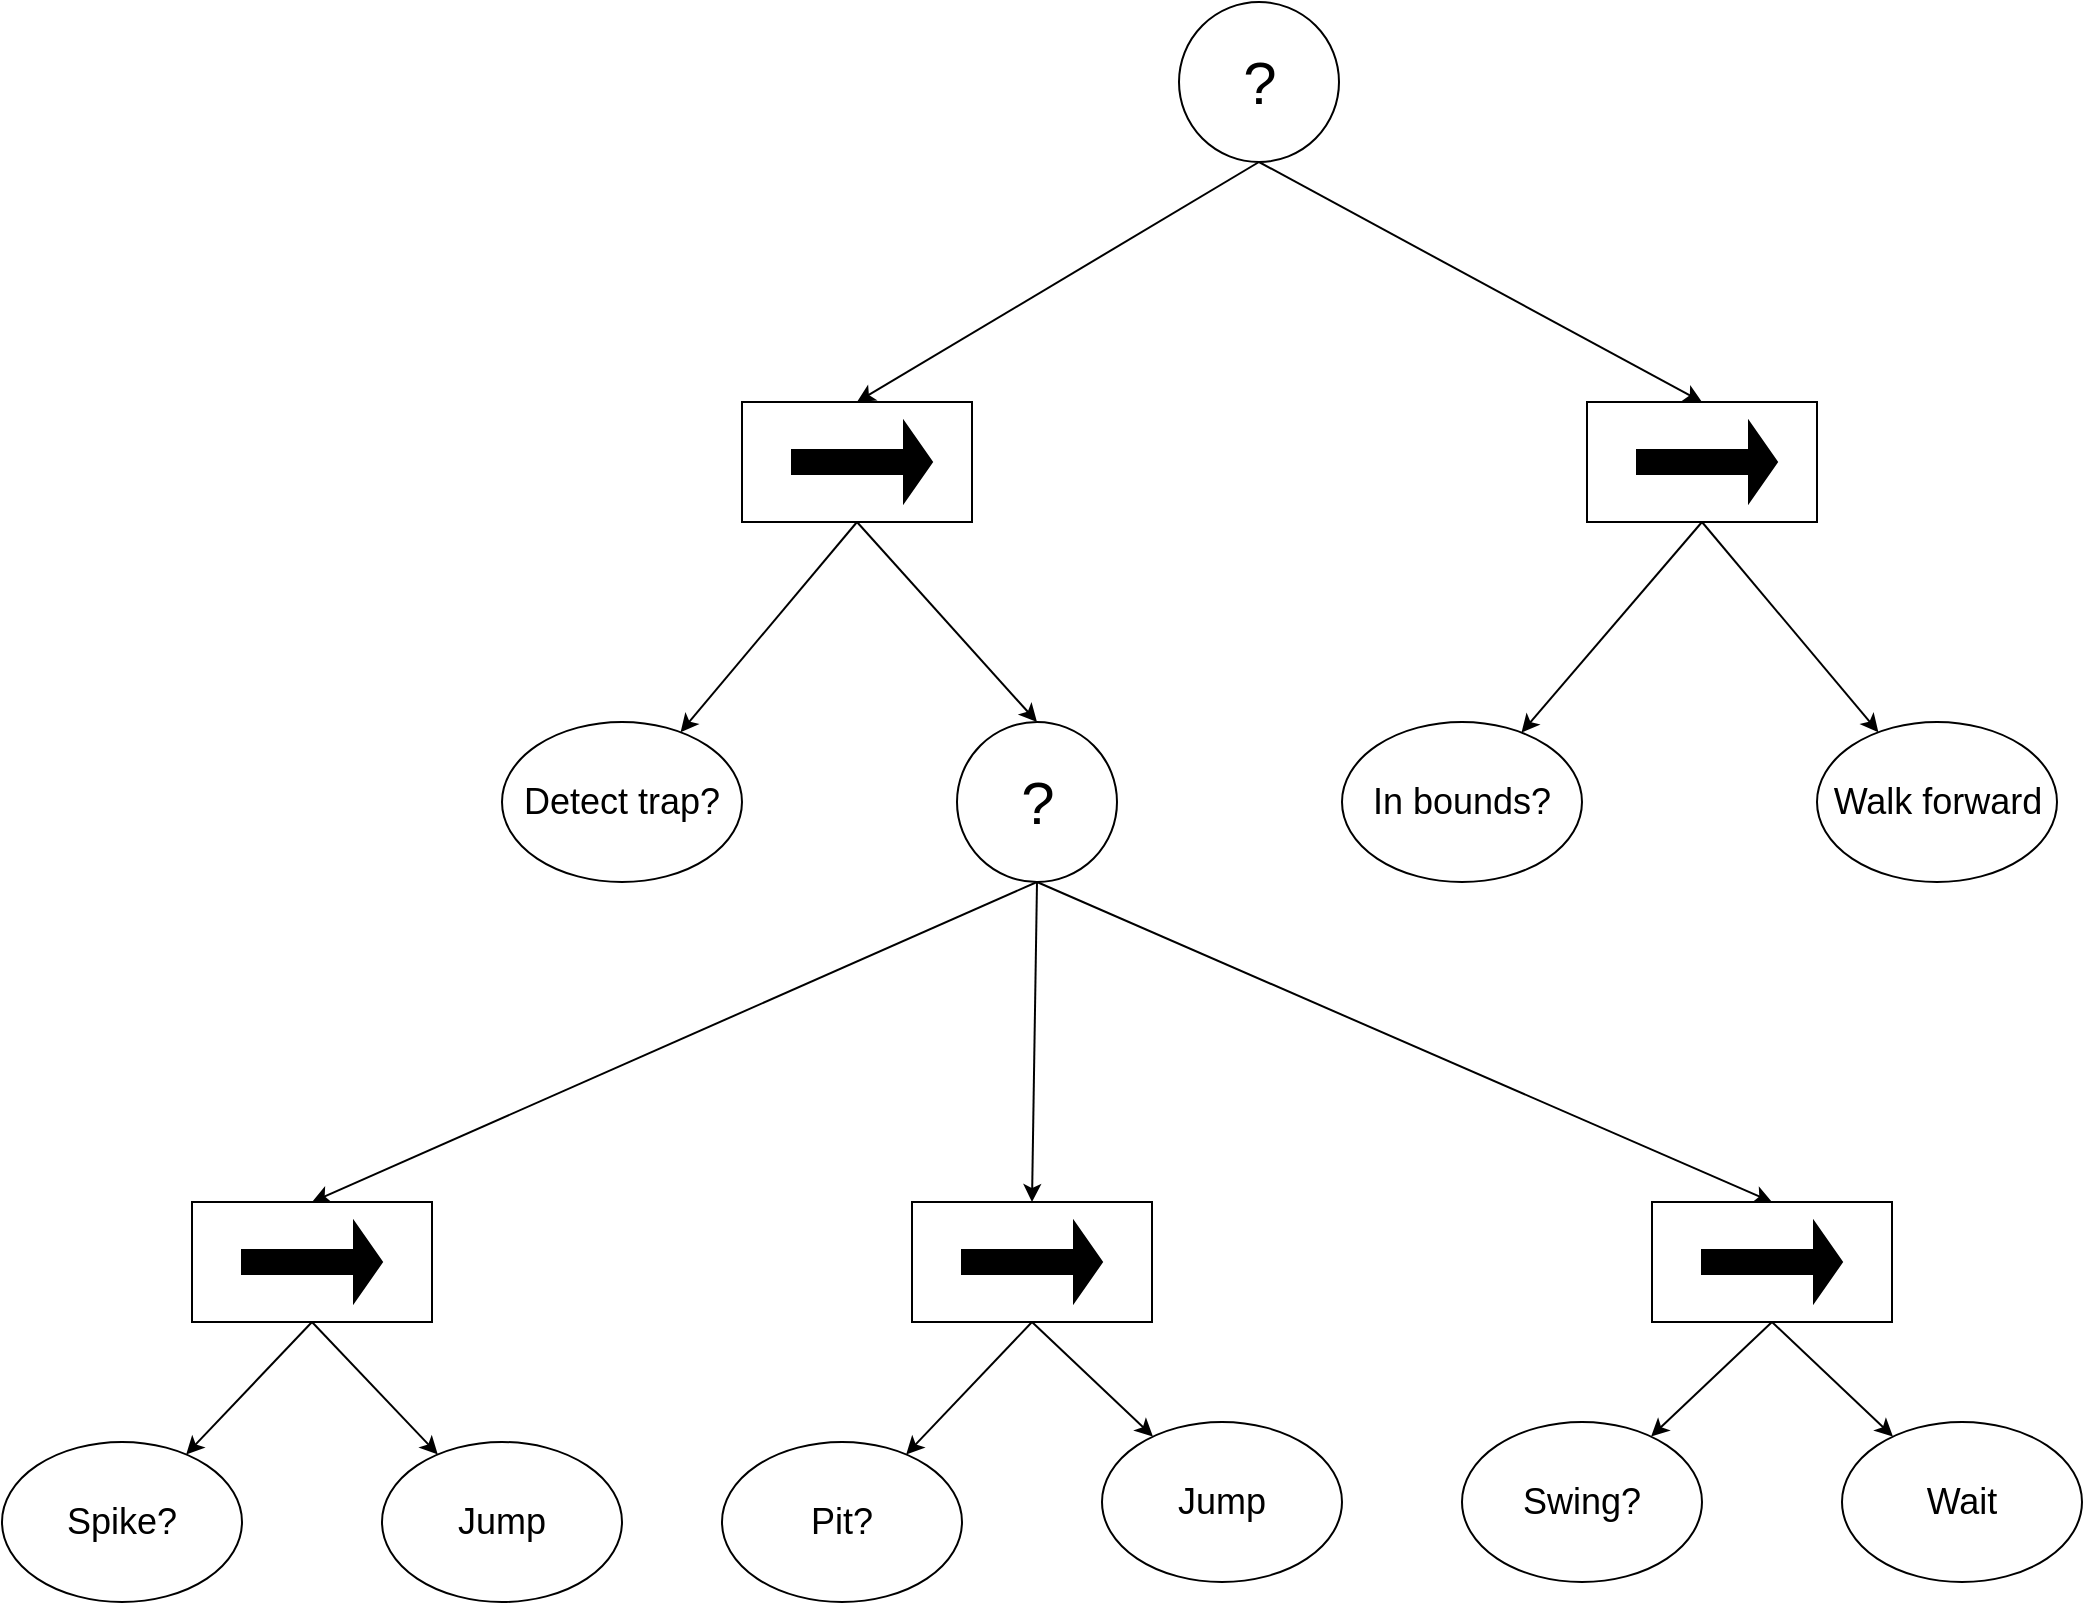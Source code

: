 <mxfile version="10.6.7" type="device"><diagram id="FVwGmClljAUE8mpwBnvo" name="Page-1"><mxGraphModel dx="2950" dy="1630" grid="1" gridSize="10" guides="1" tooltips="1" connect="1" arrows="1" fold="1" page="1" pageScale="1" pageWidth="850" pageHeight="1100" math="0" shadow="0"><root><mxCell id="0"/><mxCell id="1" parent="0"/><mxCell id="9fhILgw3SGDwGnI25JLG-1" style="rounded=0;orthogonalLoop=1;jettySize=auto;html=1;exitX=0.5;exitY=1;exitDx=0;exitDy=0;entryX=0.5;entryY=0;entryDx=0;entryDy=0;" parent="1" source="9fhILgw3SGDwGnI25JLG-11" target="9fhILgw3SGDwGnI25JLG-8" edge="1"><mxGeometry relative="1" as="geometry"><mxPoint x="460" y="890" as="sourcePoint"/></mxGeometry></mxCell><mxCell id="9fhILgw3SGDwGnI25JLG-2" style="edgeStyle=none;rounded=0;orthogonalLoop=1;jettySize=auto;html=1;exitX=0.5;exitY=1;exitDx=0;exitDy=0;" parent="1" source="9fhILgw3SGDwGnI25JLG-11" target="9fhILgw3SGDwGnI25JLG-26" edge="1"><mxGeometry relative="1" as="geometry"><mxPoint x="460" y="890" as="sourcePoint"/></mxGeometry></mxCell><mxCell id="9fhILgw3SGDwGnI25JLG-5" style="edgeStyle=none;rounded=0;orthogonalLoop=1;jettySize=auto;html=1;exitX=0.5;exitY=1;exitDx=0;exitDy=0;entryX=0.5;entryY=0;entryDx=0;entryDy=0;" parent="1" source="9fhILgw3SGDwGnI25JLG-8" target="9fhILgw3SGDwGnI25JLG-15" edge="1"><mxGeometry relative="1" as="geometry"/></mxCell><mxCell id="9fhILgw3SGDwGnI25JLG-6" style="edgeStyle=none;rounded=0;orthogonalLoop=1;jettySize=auto;html=1;exitX=0.5;exitY=1;exitDx=0;exitDy=0;entryX=0.5;entryY=0;entryDx=0;entryDy=0;" parent="1" source="9fhILgw3SGDwGnI25JLG-8" target="9fhILgw3SGDwGnI25JLG-19" edge="1"><mxGeometry relative="1" as="geometry"/></mxCell><mxCell id="9fhILgw3SGDwGnI25JLG-7" style="edgeStyle=none;rounded=0;orthogonalLoop=1;jettySize=auto;html=1;exitX=0.5;exitY=1;exitDx=0;exitDy=0;entryX=0.5;entryY=0;entryDx=0;entryDy=0;" parent="1" source="9fhILgw3SGDwGnI25JLG-8" target="9fhILgw3SGDwGnI25JLG-23" edge="1"><mxGeometry relative="1" as="geometry"/></mxCell><mxCell id="9fhILgw3SGDwGnI25JLG-8" value="&lt;font style=&quot;font-size: 30px&quot;&gt;?&lt;/font&gt;" style="ellipse;whiteSpace=wrap;html=1;aspect=fixed;fillColor=#FFFFFF;" parent="1" vertex="1"><mxGeometry x="517.5" y="960" width="80" height="80" as="geometry"/></mxCell><mxCell id="9fhILgw3SGDwGnI25JLG-10" style="edgeStyle=none;rounded=0;orthogonalLoop=1;jettySize=auto;html=1;exitX=0.5;exitY=1;exitDx=0;exitDy=0;" parent="1" source="0IDcJETcl703LplqBCXo-6" target="9fhILgw3SGDwGnI25JLG-25" edge="1"><mxGeometry relative="1" as="geometry"><mxPoint x="906.429" y="870.429" as="sourcePoint"/></mxGeometry></mxCell><mxCell id="9fhILgw3SGDwGnI25JLG-11" value="" style="rounded=0;whiteSpace=wrap;html=1;" parent="1" vertex="1"><mxGeometry x="410" y="800" width="115" height="60" as="geometry"/></mxCell><mxCell id="9fhILgw3SGDwGnI25JLG-12" value="" style="shape=singleArrow;whiteSpace=wrap;html=1;fillColor=#00000;" parent="1" vertex="1"><mxGeometry x="435" y="810" width="70" height="40" as="geometry"/></mxCell><mxCell id="9fhILgw3SGDwGnI25JLG-13" style="edgeStyle=none;rounded=0;orthogonalLoop=1;jettySize=auto;html=1;exitX=0.5;exitY=1;exitDx=0;exitDy=0;" parent="1" source="9fhILgw3SGDwGnI25JLG-15" target="9fhILgw3SGDwGnI25JLG-28" edge="1"><mxGeometry relative="1" as="geometry"/></mxCell><mxCell id="9fhILgw3SGDwGnI25JLG-14" style="edgeStyle=none;rounded=0;orthogonalLoop=1;jettySize=auto;html=1;exitX=0.5;exitY=1;exitDx=0;exitDy=0;" parent="1" source="9fhILgw3SGDwGnI25JLG-15" target="9fhILgw3SGDwGnI25JLG-29" edge="1"><mxGeometry relative="1" as="geometry"/></mxCell><mxCell id="9fhILgw3SGDwGnI25JLG-15" value="" style="rounded=0;whiteSpace=wrap;html=1;" parent="1" vertex="1"><mxGeometry x="495" y="1200" width="120" height="60" as="geometry"/></mxCell><mxCell id="9fhILgw3SGDwGnI25JLG-16" value="" style="shape=singleArrow;whiteSpace=wrap;html=1;fillColor=#00000;" parent="1" vertex="1"><mxGeometry x="520" y="1210" width="70" height="40" as="geometry"/></mxCell><mxCell id="9fhILgw3SGDwGnI25JLG-17" style="edgeStyle=none;rounded=0;orthogonalLoop=1;jettySize=auto;html=1;exitX=0.5;exitY=1;exitDx=0;exitDy=0;" parent="1" source="9fhILgw3SGDwGnI25JLG-19" target="9fhILgw3SGDwGnI25JLG-32" edge="1"><mxGeometry relative="1" as="geometry"/></mxCell><mxCell id="9fhILgw3SGDwGnI25JLG-18" style="edgeStyle=none;rounded=0;orthogonalLoop=1;jettySize=auto;html=1;exitX=0.5;exitY=1;exitDx=0;exitDy=0;" parent="1" source="9fhILgw3SGDwGnI25JLG-19" target="9fhILgw3SGDwGnI25JLG-27" edge="1"><mxGeometry relative="1" as="geometry"/></mxCell><mxCell id="9fhILgw3SGDwGnI25JLG-19" value="" style="rounded=0;whiteSpace=wrap;html=1;" parent="1" vertex="1"><mxGeometry x="135" y="1200" width="120" height="60" as="geometry"/></mxCell><mxCell id="9fhILgw3SGDwGnI25JLG-20" value="" style="shape=singleArrow;whiteSpace=wrap;html=1;fillColor=#00000;" parent="1" vertex="1"><mxGeometry x="160" y="1210" width="70" height="40" as="geometry"/></mxCell><mxCell id="9fhILgw3SGDwGnI25JLG-21" style="edgeStyle=none;rounded=0;orthogonalLoop=1;jettySize=auto;html=1;exitX=0.5;exitY=1;exitDx=0;exitDy=0;" parent="1" source="9fhILgw3SGDwGnI25JLG-23" target="9fhILgw3SGDwGnI25JLG-31" edge="1"><mxGeometry relative="1" as="geometry"/></mxCell><mxCell id="9fhILgw3SGDwGnI25JLG-22" style="edgeStyle=none;rounded=0;orthogonalLoop=1;jettySize=auto;html=1;exitX=0.5;exitY=1;exitDx=0;exitDy=0;" parent="1" source="9fhILgw3SGDwGnI25JLG-23" target="9fhILgw3SGDwGnI25JLG-30" edge="1"><mxGeometry relative="1" as="geometry"/></mxCell><mxCell id="9fhILgw3SGDwGnI25JLG-23" value="" style="rounded=0;whiteSpace=wrap;html=1;" parent="1" vertex="1"><mxGeometry x="865" y="1200" width="120" height="60" as="geometry"/></mxCell><mxCell id="9fhILgw3SGDwGnI25JLG-24" value="" style="shape=singleArrow;whiteSpace=wrap;html=1;fillColor=#00000;" parent="1" vertex="1"><mxGeometry x="890" y="1210" width="70" height="40" as="geometry"/></mxCell><mxCell id="9fhILgw3SGDwGnI25JLG-25" value="&lt;font style=&quot;font-size: 18px&quot;&gt;Walk forward&lt;br&gt;&lt;/font&gt;" style="ellipse;whiteSpace=wrap;html=1;fillColor=#FFFFFF;" parent="1" vertex="1"><mxGeometry x="947.5" y="960" width="120" height="80" as="geometry"/></mxCell><mxCell id="9fhILgw3SGDwGnI25JLG-26" value="&lt;font style=&quot;font-size: 18px&quot;&gt;Detect trap?&lt;/font&gt;" style="ellipse;whiteSpace=wrap;html=1;fillColor=#FFFFFF;" parent="1" vertex="1"><mxGeometry x="290" y="960" width="120" height="80" as="geometry"/></mxCell><mxCell id="9fhILgw3SGDwGnI25JLG-27" value="&lt;font style=&quot;font-size: 18px&quot;&gt;Jump&lt;/font&gt;" style="ellipse;whiteSpace=wrap;html=1;fillColor=#FFFFFF;" parent="1" vertex="1"><mxGeometry x="230" y="1320" width="120" height="80" as="geometry"/></mxCell><mxCell id="9fhILgw3SGDwGnI25JLG-28" value="&lt;font style=&quot;font-size: 18px&quot;&gt;Pit?&lt;/font&gt;" style="ellipse;whiteSpace=wrap;html=1;fillColor=#FFFFFF;" parent="1" vertex="1"><mxGeometry x="400" y="1320" width="120" height="80" as="geometry"/></mxCell><mxCell id="9fhILgw3SGDwGnI25JLG-29" value="&lt;font style=&quot;font-size: 18px&quot;&gt;Jump&lt;/font&gt;" style="ellipse;whiteSpace=wrap;html=1;fillColor=#FFFFFF;" parent="1" vertex="1"><mxGeometry x="590" y="1310" width="120" height="80" as="geometry"/></mxCell><mxCell id="9fhILgw3SGDwGnI25JLG-30" value="&lt;font style=&quot;font-size: 18px&quot;&gt;Wait&lt;/font&gt;" style="ellipse;whiteSpace=wrap;html=1;fillColor=#FFFFFF;" parent="1" vertex="1"><mxGeometry x="960" y="1310" width="120" height="80" as="geometry"/></mxCell><mxCell id="9fhILgw3SGDwGnI25JLG-31" value="&lt;font style=&quot;font-size: 18px&quot;&gt;Swing?&lt;/font&gt;" style="ellipse;whiteSpace=wrap;html=1;fillColor=#FFFFFF;" parent="1" vertex="1"><mxGeometry x="770" y="1310" width="120" height="80" as="geometry"/></mxCell><mxCell id="9fhILgw3SGDwGnI25JLG-32" value="&lt;font style=&quot;font-size: 18px&quot;&gt;Spike?&lt;/font&gt;" style="ellipse;whiteSpace=wrap;html=1;fillColor=#FFFFFF;" parent="1" vertex="1"><mxGeometry x="40" y="1320" width="120" height="80" as="geometry"/></mxCell><mxCell id="0IDcJETcl703LplqBCXo-4" style="rounded=0;orthogonalLoop=1;jettySize=auto;html=1;entryX=0.5;entryY=0;entryDx=0;entryDy=0;exitX=0.5;exitY=1;exitDx=0;exitDy=0;" edge="1" parent="1" source="0IDcJETcl703LplqBCXo-3" target="9fhILgw3SGDwGnI25JLG-11"><mxGeometry relative="1" as="geometry"/></mxCell><mxCell id="0IDcJETcl703LplqBCXo-9" style="edgeStyle=none;rounded=0;orthogonalLoop=1;jettySize=auto;html=1;exitX=0.5;exitY=1;exitDx=0;exitDy=0;entryX=0.5;entryY=0;entryDx=0;entryDy=0;" edge="1" parent="1" source="0IDcJETcl703LplqBCXo-3" target="0IDcJETcl703LplqBCXo-6"><mxGeometry relative="1" as="geometry"/></mxCell><mxCell id="0IDcJETcl703LplqBCXo-3" value="&lt;font style=&quot;font-size: 30px&quot;&gt;?&lt;/font&gt;" style="ellipse;whiteSpace=wrap;html=1;aspect=fixed;fillColor=#FFFFFF;" vertex="1" parent="1"><mxGeometry x="628.5" y="600" width="80" height="80" as="geometry"/></mxCell><mxCell id="0IDcJETcl703LplqBCXo-5" style="edgeStyle=none;rounded=0;orthogonalLoop=1;jettySize=auto;html=1;exitX=0.5;exitY=1;exitDx=0;exitDy=0;" edge="1" parent="1" source="0IDcJETcl703LplqBCXo-6" target="0IDcJETcl703LplqBCXo-8"><mxGeometry relative="1" as="geometry"><mxPoint x="880" y="880" as="sourcePoint"/></mxGeometry></mxCell><mxCell id="0IDcJETcl703LplqBCXo-6" value="" style="rounded=0;whiteSpace=wrap;html=1;" vertex="1" parent="1"><mxGeometry x="832.5" y="800" width="115" height="60" as="geometry"/></mxCell><mxCell id="0IDcJETcl703LplqBCXo-7" value="" style="shape=singleArrow;whiteSpace=wrap;html=1;fillColor=#00000;" vertex="1" parent="1"><mxGeometry x="857.5" y="810" width="70" height="40" as="geometry"/></mxCell><mxCell id="0IDcJETcl703LplqBCXo-8" value="&lt;font style=&quot;font-size: 18px&quot;&gt;In bounds?&lt;/font&gt;" style="ellipse;whiteSpace=wrap;html=1;fillColor=#FFFFFF;" vertex="1" parent="1"><mxGeometry x="710" y="960" width="120" height="80" as="geometry"/></mxCell></root></mxGraphModel></diagram></mxfile>